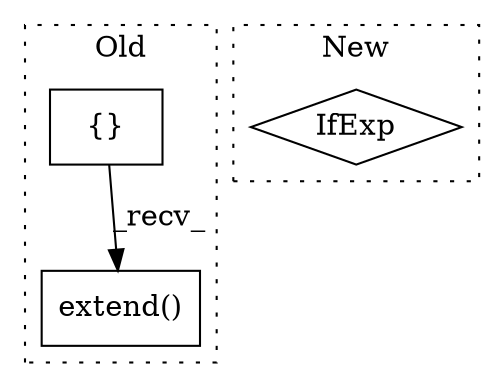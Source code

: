 digraph G {
subgraph cluster0 {
1 [label="extend()" a="75" s="52914,52991" l="18,1" shape="box"];
3 [label="{}" a="59" s="52844,52844" l="2,1" shape="box"];
label = "Old";
style="dotted";
}
subgraph cluster1 {
2 [label="IfExp" a="51" s="52467,52498" l="4,6" shape="diamond"];
label = "New";
style="dotted";
}
3 -> 1 [label="_recv_"];
}